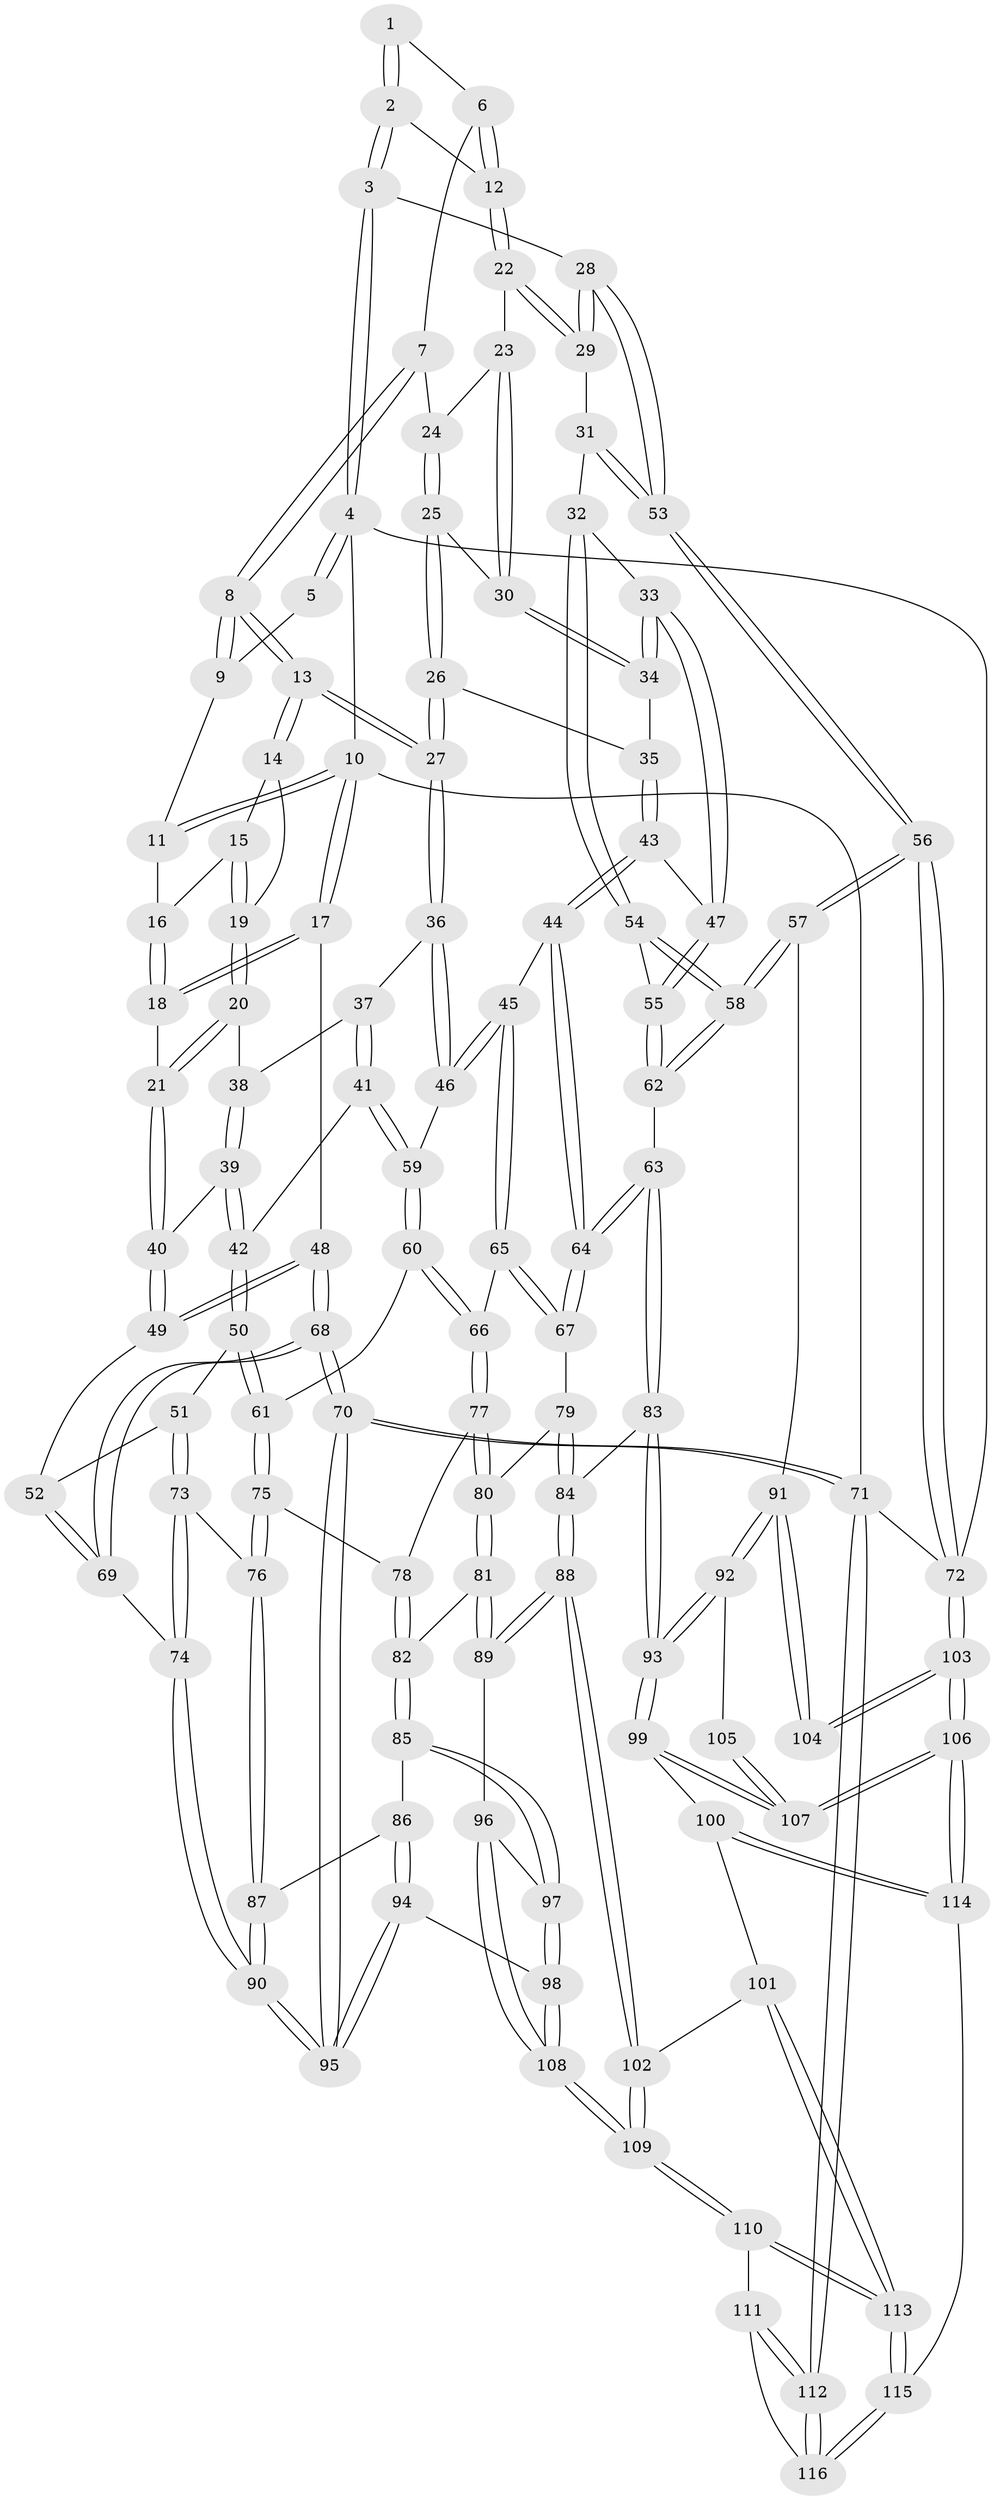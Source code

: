 // Generated by graph-tools (version 1.1) at 2025/17/03/09/25 04:17:06]
// undirected, 116 vertices, 287 edges
graph export_dot {
graph [start="1"]
  node [color=gray90,style=filled];
  1 [pos="+0.7880267526829589+0"];
  2 [pos="+0.8683741122734833+0.1015094148206433"];
  3 [pos="+1+0.08141082848855291"];
  4 [pos="+1+0"];
  5 [pos="+0.7839478162823469+0"];
  6 [pos="+0.7242280791346745+0.056993606030610496"];
  7 [pos="+0.6316465703029394+0.10097115106005723"];
  8 [pos="+0.5574756275956626+0.10011381033312884"];
  9 [pos="+0.45792551775072216+0"];
  10 [pos="+0+0"];
  11 [pos="+0.25908852883923345+0"];
  12 [pos="+0.8354294909053364+0.12964704147573985"];
  13 [pos="+0.5455849077215895+0.13758495466831674"];
  14 [pos="+0.49205829358199094+0.14713616915560845"];
  15 [pos="+0.3233227375192684+0.08669338349442991"];
  16 [pos="+0.2499501758313987+0"];
  17 [pos="+0+0.15372806998595104"];
  18 [pos="+0.16844835226420807+0.0887519487651014"];
  19 [pos="+0.3434002480841945+0.19228477868278235"];
  20 [pos="+0.34084253314386465+0.1983547497085826"];
  21 [pos="+0.158067011353786+0.2445146398019938"];
  22 [pos="+0.8213830476178303+0.16393921079132798"];
  23 [pos="+0.7937445776598903+0.17137796017965654"];
  24 [pos="+0.726174074244796+0.17019656621613374"];
  25 [pos="+0.6888724654780999+0.23175539723755917"];
  26 [pos="+0.6167903821313336+0.2704423579874573"];
  27 [pos="+0.557176920717495+0.24898213815957776"];
  28 [pos="+1+0.1508684557204081"];
  29 [pos="+0.8574939756511861+0.26621440089149306"];
  30 [pos="+0.7393529215037812+0.24694671810115143"];
  31 [pos="+0.8466377631782077+0.3041754746000726"];
  32 [pos="+0.843458458722175+0.30949502934502754"];
  33 [pos="+0.801510868048208+0.3158157888542687"];
  34 [pos="+0.7497492431339623+0.2815204934057813"];
  35 [pos="+0.6466039585988792+0.29886517722220685"];
  36 [pos="+0.5173895120903033+0.2974252489876947"];
  37 [pos="+0.3737003428353692+0.2514658225975592"];
  38 [pos="+0.3476948001497109+0.2133198515574219"];
  39 [pos="+0.2835608180239626+0.3322996170671394"];
  40 [pos="+0.15547169833682795+0.24896651668165132"];
  41 [pos="+0.3409743655036565+0.360796427938155"];
  42 [pos="+0.3003116979484966+0.3496027803767776"];
  43 [pos="+0.6902554583362723+0.37801944657702596"];
  44 [pos="+0.5853656708213903+0.4301693050182389"];
  45 [pos="+0.4940920818825255+0.39390449062519595"];
  46 [pos="+0.4922030508876992+0.386474860261569"];
  47 [pos="+0.7078162310721399+0.3880313655596691"];
  48 [pos="+0+0.16433322571535722"];
  49 [pos="+0.14390476313544764+0.25769711841777065"];
  50 [pos="+0.21479395915606497+0.4461973248374877"];
  51 [pos="+0.19571969457590152+0.4479866942552878"];
  52 [pos="+0.12104322905336472+0.40082458153692335"];
  53 [pos="+1+0.38018909067069856"];
  54 [pos="+0.8717608734115759+0.4064930700392939"];
  55 [pos="+0.7277964990148096+0.4412360352404558"];
  56 [pos="+1+0.5608273621041718"];
  57 [pos="+1+0.5708840418990696"];
  58 [pos="+0.9968028128224865+0.5538542567000821"];
  59 [pos="+0.3440699212447956+0.36402220038988614"];
  60 [pos="+0.3218377681867358+0.48117281557475733"];
  61 [pos="+0.3163026875850997+0.481988994647925"];
  62 [pos="+0.7154175195569447+0.5638779745922156"];
  63 [pos="+0.701738331494974+0.5739648351065041"];
  64 [pos="+0.6645108521317509+0.5638666984826589"];
  65 [pos="+0.48533294807828975+0.42074694717586614"];
  66 [pos="+0.39242864032928854+0.5207770033068457"];
  67 [pos="+0.5543644040651191+0.5800587246135089"];
  68 [pos="+0+0.5533393311898599"];
  69 [pos="+0+0.5439395119650785"];
  70 [pos="+0+1"];
  71 [pos="+0+1"];
  72 [pos="+1+1"];
  73 [pos="+0.1993001727531542+0.5983029066647694"];
  74 [pos="+0+0.5692131668885078"];
  75 [pos="+0.23935350149740764+0.5967728307550173"];
  76 [pos="+0.21107826740888894+0.6087050071031892"];
  77 [pos="+0.39727901678354105+0.5524461669472721"];
  78 [pos="+0.3237064476054235+0.6001223593403839"];
  79 [pos="+0.5407973250526263+0.5911186906268409"];
  80 [pos="+0.44414991026208867+0.6085102440763092"];
  81 [pos="+0.4286451941236937+0.6699510184482058"];
  82 [pos="+0.3454770496376766+0.7019239430395837"];
  83 [pos="+0.7015386219691483+0.5961140213740249"];
  84 [pos="+0.5573618864400862+0.735364002593947"];
  85 [pos="+0.3348517916148358+0.7120928191339204"];
  86 [pos="+0.25820991705766033+0.6772682287588135"];
  87 [pos="+0.21345604682147193+0.6347029650423035"];
  88 [pos="+0.5348281755234219+0.8162046867820577"];
  89 [pos="+0.5289740331700504+0.8126368404038554"];
  90 [pos="+0.14729346469114982+0.7377434063406398"];
  91 [pos="+0.995242930440805+0.6210541700663728"];
  92 [pos="+0.7841807900761003+0.7759541415731017"];
  93 [pos="+0.7478745412988452+0.7913835470684876"];
  94 [pos="+0.21642561321733433+0.8501142158615883"];
  95 [pos="+0.14018806576258916+0.8704428577461908"];
  96 [pos="+0.3885283416453567+0.8014938635994401"];
  97 [pos="+0.3308685045361914+0.7657792852936578"];
  98 [pos="+0.2219605645359738+0.8495097906880451"];
  99 [pos="+0.719895878276084+0.8454798921736707"];
  100 [pos="+0.5775511916772824+0.8426673689809078"];
  101 [pos="+0.5470972012362343+0.8308437542476048"];
  102 [pos="+0.5382256040136844+0.8214887986248591"];
  103 [pos="+1+1"];
  104 [pos="+0.9314374095107046+0.8119969470942611"];
  105 [pos="+0.9097970863197915+0.8147637458873613"];
  106 [pos="+0.968064409210783+1"];
  107 [pos="+0.8129392111547246+1"];
  108 [pos="+0.34270312341570836+0.9089716008560533"];
  109 [pos="+0.34602369720713216+0.9127198248378046"];
  110 [pos="+0.34960283683152305+0.9235962141998069"];
  111 [pos="+0.3466273645769731+0.938951931823227"];
  112 [pos="+0+1"];
  113 [pos="+0.4621038938626274+0.959873745571719"];
  114 [pos="+0.5751577924369612+1"];
  115 [pos="+0.4450309566592073+1"];
  116 [pos="+0.4401064224229211+1"];
  1 -- 2;
  1 -- 2;
  1 -- 6;
  2 -- 3;
  2 -- 3;
  2 -- 12;
  3 -- 4;
  3 -- 4;
  3 -- 28;
  4 -- 5;
  4 -- 5;
  4 -- 10;
  4 -- 72;
  5 -- 9;
  6 -- 7;
  6 -- 12;
  6 -- 12;
  7 -- 8;
  7 -- 8;
  7 -- 24;
  8 -- 9;
  8 -- 9;
  8 -- 13;
  8 -- 13;
  9 -- 11;
  10 -- 11;
  10 -- 11;
  10 -- 17;
  10 -- 17;
  10 -- 71;
  11 -- 16;
  12 -- 22;
  12 -- 22;
  13 -- 14;
  13 -- 14;
  13 -- 27;
  13 -- 27;
  14 -- 15;
  14 -- 19;
  15 -- 16;
  15 -- 19;
  15 -- 19;
  16 -- 18;
  16 -- 18;
  17 -- 18;
  17 -- 18;
  17 -- 48;
  18 -- 21;
  19 -- 20;
  19 -- 20;
  20 -- 21;
  20 -- 21;
  20 -- 38;
  21 -- 40;
  21 -- 40;
  22 -- 23;
  22 -- 29;
  22 -- 29;
  23 -- 24;
  23 -- 30;
  23 -- 30;
  24 -- 25;
  24 -- 25;
  25 -- 26;
  25 -- 26;
  25 -- 30;
  26 -- 27;
  26 -- 27;
  26 -- 35;
  27 -- 36;
  27 -- 36;
  28 -- 29;
  28 -- 29;
  28 -- 53;
  28 -- 53;
  29 -- 31;
  30 -- 34;
  30 -- 34;
  31 -- 32;
  31 -- 53;
  31 -- 53;
  32 -- 33;
  32 -- 54;
  32 -- 54;
  33 -- 34;
  33 -- 34;
  33 -- 47;
  33 -- 47;
  34 -- 35;
  35 -- 43;
  35 -- 43;
  36 -- 37;
  36 -- 46;
  36 -- 46;
  37 -- 38;
  37 -- 41;
  37 -- 41;
  38 -- 39;
  38 -- 39;
  39 -- 40;
  39 -- 42;
  39 -- 42;
  40 -- 49;
  40 -- 49;
  41 -- 42;
  41 -- 59;
  41 -- 59;
  42 -- 50;
  42 -- 50;
  43 -- 44;
  43 -- 44;
  43 -- 47;
  44 -- 45;
  44 -- 64;
  44 -- 64;
  45 -- 46;
  45 -- 46;
  45 -- 65;
  45 -- 65;
  46 -- 59;
  47 -- 55;
  47 -- 55;
  48 -- 49;
  48 -- 49;
  48 -- 68;
  48 -- 68;
  49 -- 52;
  50 -- 51;
  50 -- 61;
  50 -- 61;
  51 -- 52;
  51 -- 73;
  51 -- 73;
  52 -- 69;
  52 -- 69;
  53 -- 56;
  53 -- 56;
  54 -- 55;
  54 -- 58;
  54 -- 58;
  55 -- 62;
  55 -- 62;
  56 -- 57;
  56 -- 57;
  56 -- 72;
  56 -- 72;
  57 -- 58;
  57 -- 58;
  57 -- 91;
  58 -- 62;
  58 -- 62;
  59 -- 60;
  59 -- 60;
  60 -- 61;
  60 -- 66;
  60 -- 66;
  61 -- 75;
  61 -- 75;
  62 -- 63;
  63 -- 64;
  63 -- 64;
  63 -- 83;
  63 -- 83;
  64 -- 67;
  64 -- 67;
  65 -- 66;
  65 -- 67;
  65 -- 67;
  66 -- 77;
  66 -- 77;
  67 -- 79;
  68 -- 69;
  68 -- 69;
  68 -- 70;
  68 -- 70;
  69 -- 74;
  70 -- 71;
  70 -- 71;
  70 -- 95;
  70 -- 95;
  71 -- 112;
  71 -- 112;
  71 -- 72;
  72 -- 103;
  72 -- 103;
  73 -- 74;
  73 -- 74;
  73 -- 76;
  74 -- 90;
  74 -- 90;
  75 -- 76;
  75 -- 76;
  75 -- 78;
  76 -- 87;
  76 -- 87;
  77 -- 78;
  77 -- 80;
  77 -- 80;
  78 -- 82;
  78 -- 82;
  79 -- 80;
  79 -- 84;
  79 -- 84;
  80 -- 81;
  80 -- 81;
  81 -- 82;
  81 -- 89;
  81 -- 89;
  82 -- 85;
  82 -- 85;
  83 -- 84;
  83 -- 93;
  83 -- 93;
  84 -- 88;
  84 -- 88;
  85 -- 86;
  85 -- 97;
  85 -- 97;
  86 -- 87;
  86 -- 94;
  86 -- 94;
  87 -- 90;
  87 -- 90;
  88 -- 89;
  88 -- 89;
  88 -- 102;
  88 -- 102;
  89 -- 96;
  90 -- 95;
  90 -- 95;
  91 -- 92;
  91 -- 92;
  91 -- 104;
  91 -- 104;
  92 -- 93;
  92 -- 93;
  92 -- 105;
  93 -- 99;
  93 -- 99;
  94 -- 95;
  94 -- 95;
  94 -- 98;
  96 -- 97;
  96 -- 108;
  96 -- 108;
  97 -- 98;
  97 -- 98;
  98 -- 108;
  98 -- 108;
  99 -- 100;
  99 -- 107;
  99 -- 107;
  100 -- 101;
  100 -- 114;
  100 -- 114;
  101 -- 102;
  101 -- 113;
  101 -- 113;
  102 -- 109;
  102 -- 109;
  103 -- 104;
  103 -- 104;
  103 -- 106;
  103 -- 106;
  105 -- 107;
  105 -- 107;
  106 -- 107;
  106 -- 107;
  106 -- 114;
  106 -- 114;
  108 -- 109;
  108 -- 109;
  109 -- 110;
  109 -- 110;
  110 -- 111;
  110 -- 113;
  110 -- 113;
  111 -- 112;
  111 -- 112;
  111 -- 116;
  112 -- 116;
  112 -- 116;
  113 -- 115;
  113 -- 115;
  114 -- 115;
  115 -- 116;
  115 -- 116;
}
